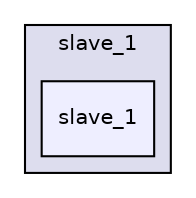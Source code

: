digraph "/media/nicolas/A600540B0053E13B/Users/nicolas/Documents/Ecole/ISEN/Projet/Coupe de France/Module Cerveau/I2C/Tests/Test06 - envoi de 3 octets/slave_1/slave_1" {
  compound=true
  node [ fontsize="10", fontname="Helvetica"];
  edge [ labelfontsize="10", labelfontname="Helvetica"];
  subgraph clusterdir_ffd3219635764cabe1c6989c3168c77a {
    graph [ bgcolor="#ddddee", pencolor="black", label="slave_1" fontname="Helvetica", fontsize="10", URL="dir_ffd3219635764cabe1c6989c3168c77a.html"]
  dir_8ccbb7443544dc60a775aeb62c84715f [shape=box, label="slave_1", style="filled", fillcolor="#eeeeff", pencolor="black", URL="dir_8ccbb7443544dc60a775aeb62c84715f.html"];
  }
}
